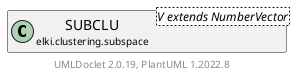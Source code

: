 @startuml
    remove .*\.(Instance|Par|Parameterizer|Factory)$
    set namespaceSeparator none
    hide empty fields
    hide empty methods

    class "<size:14>SUBCLU.Par\n<size:10>elki.clustering.subspace" as elki.clustering.subspace.SUBCLU.Par<V extends NumberVector> [[SUBCLU.Par.html]] {
        {static} +DISTANCE_FUNCTION_ID: OptionID
        {static} +EPSILON_ID: OptionID
        {static} +MINPTS_ID: OptionID
        {static} +MINDIM_ID: OptionID
        #distance: DimensionSelectingSubspaceDistance<V extends NumberVector>
        #epsilon: double
        #minpts: int
        #mindim: int
        +configure(Parameterization): void
        +make(): SUBCLU<V extends NumberVector>
    }

    interface "<size:14>Parameterizer\n<size:10>elki.utilities.optionhandling" as elki.utilities.optionhandling.Parameterizer [[../../utilities/optionhandling/Parameterizer.html]] {
        {abstract} +make(): Object
    }
    class "<size:14>SUBCLU\n<size:10>elki.clustering.subspace" as elki.clustering.subspace.SUBCLU<V extends NumberVector> [[SUBCLU.html]]

    elki.utilities.optionhandling.Parameterizer <|.. elki.clustering.subspace.SUBCLU.Par
    elki.clustering.subspace.SUBCLU +-- elki.clustering.subspace.SUBCLU.Par

    center footer UMLDoclet 2.0.19, PlantUML 1.2022.8
@enduml
